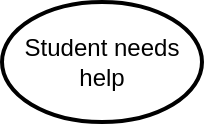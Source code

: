 <mxfile version="21.1.4" type="github">
  <diagram id="pVgSUyKwjvjuSramGQ5r" name="Page-1">
    <mxGraphModel dx="1386" dy="796" grid="1" gridSize="10" guides="1" tooltips="1" connect="1" arrows="1" fold="1" page="1" pageScale="1" pageWidth="850" pageHeight="1100" math="0" shadow="0">
      <root>
        <mxCell id="0" />
        <mxCell id="1" parent="0" />
        <mxCell id="Qhk10J4_PxOj90e3UYip-1" value="Student needs help" style="strokeWidth=2;html=1;shape=mxgraph.flowchart.start_1;whiteSpace=wrap;" vertex="1" parent="1">
          <mxGeometry x="40" y="40" width="100" height="60" as="geometry" />
        </mxCell>
      </root>
    </mxGraphModel>
  </diagram>
</mxfile>
